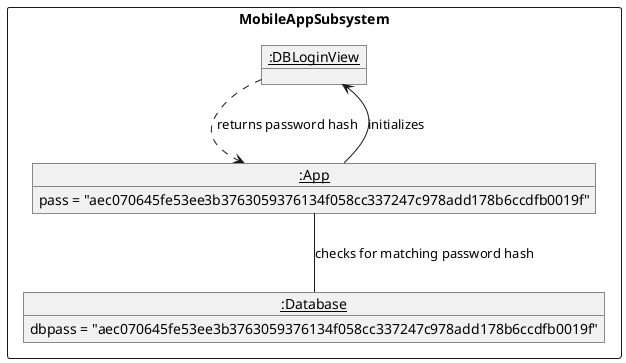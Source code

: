 @startuml
package MobileAppSubsystem <<rectangle>> {
        object "<u>:DBLoginView" as o1
        object "<u>:App" as o2
        object "<u>:Database" as o3
}

o2 : pass = "aec070645fe53ee3b3763059376134f058cc337247c978add178b6ccdfb0019f"
o3 : dbpass = "aec070645fe53ee3b3763059376134f058cc337247c978add178b6ccdfb0019f"

o2 --> o1 : initializes
o1 ..> o2 : returns password hash
o2 -- o3 : checks for matching password hash
'o1 "user \n interface" -- o2 : has reference to
'o2 "owner" -- o3 : stores
'o3 "parent" -- o4 : owns

@enduml
